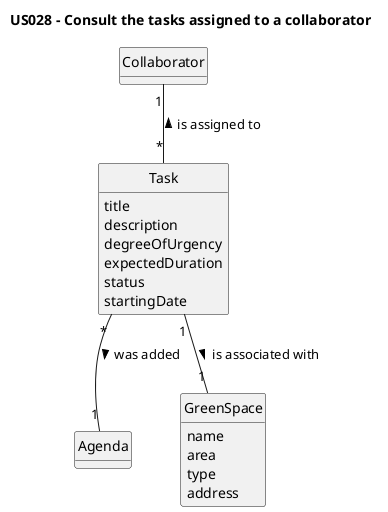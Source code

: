 @startuml
skinparam monochrome true
skinparam packageStyle rectangle
skinparam shadowing false

skinparam classAttributeIconSize 0

hide circle
hide methods

title US028 - Consult the tasks assigned to a collaborator

class Collaborator {
}

class Agenda {
}

class Task {
    title
    description
    degreeOfUrgency
    expectedDuration
    status
    startingDate
}

class GreenSpace {
    name
    area
    type
    address
}


Task "*" -- "1" Agenda : was added >
Task "1" -- "1" GreenSpace : is associated with >
Collaborator "1" -- "*" Task : is assigned to <

@enduml